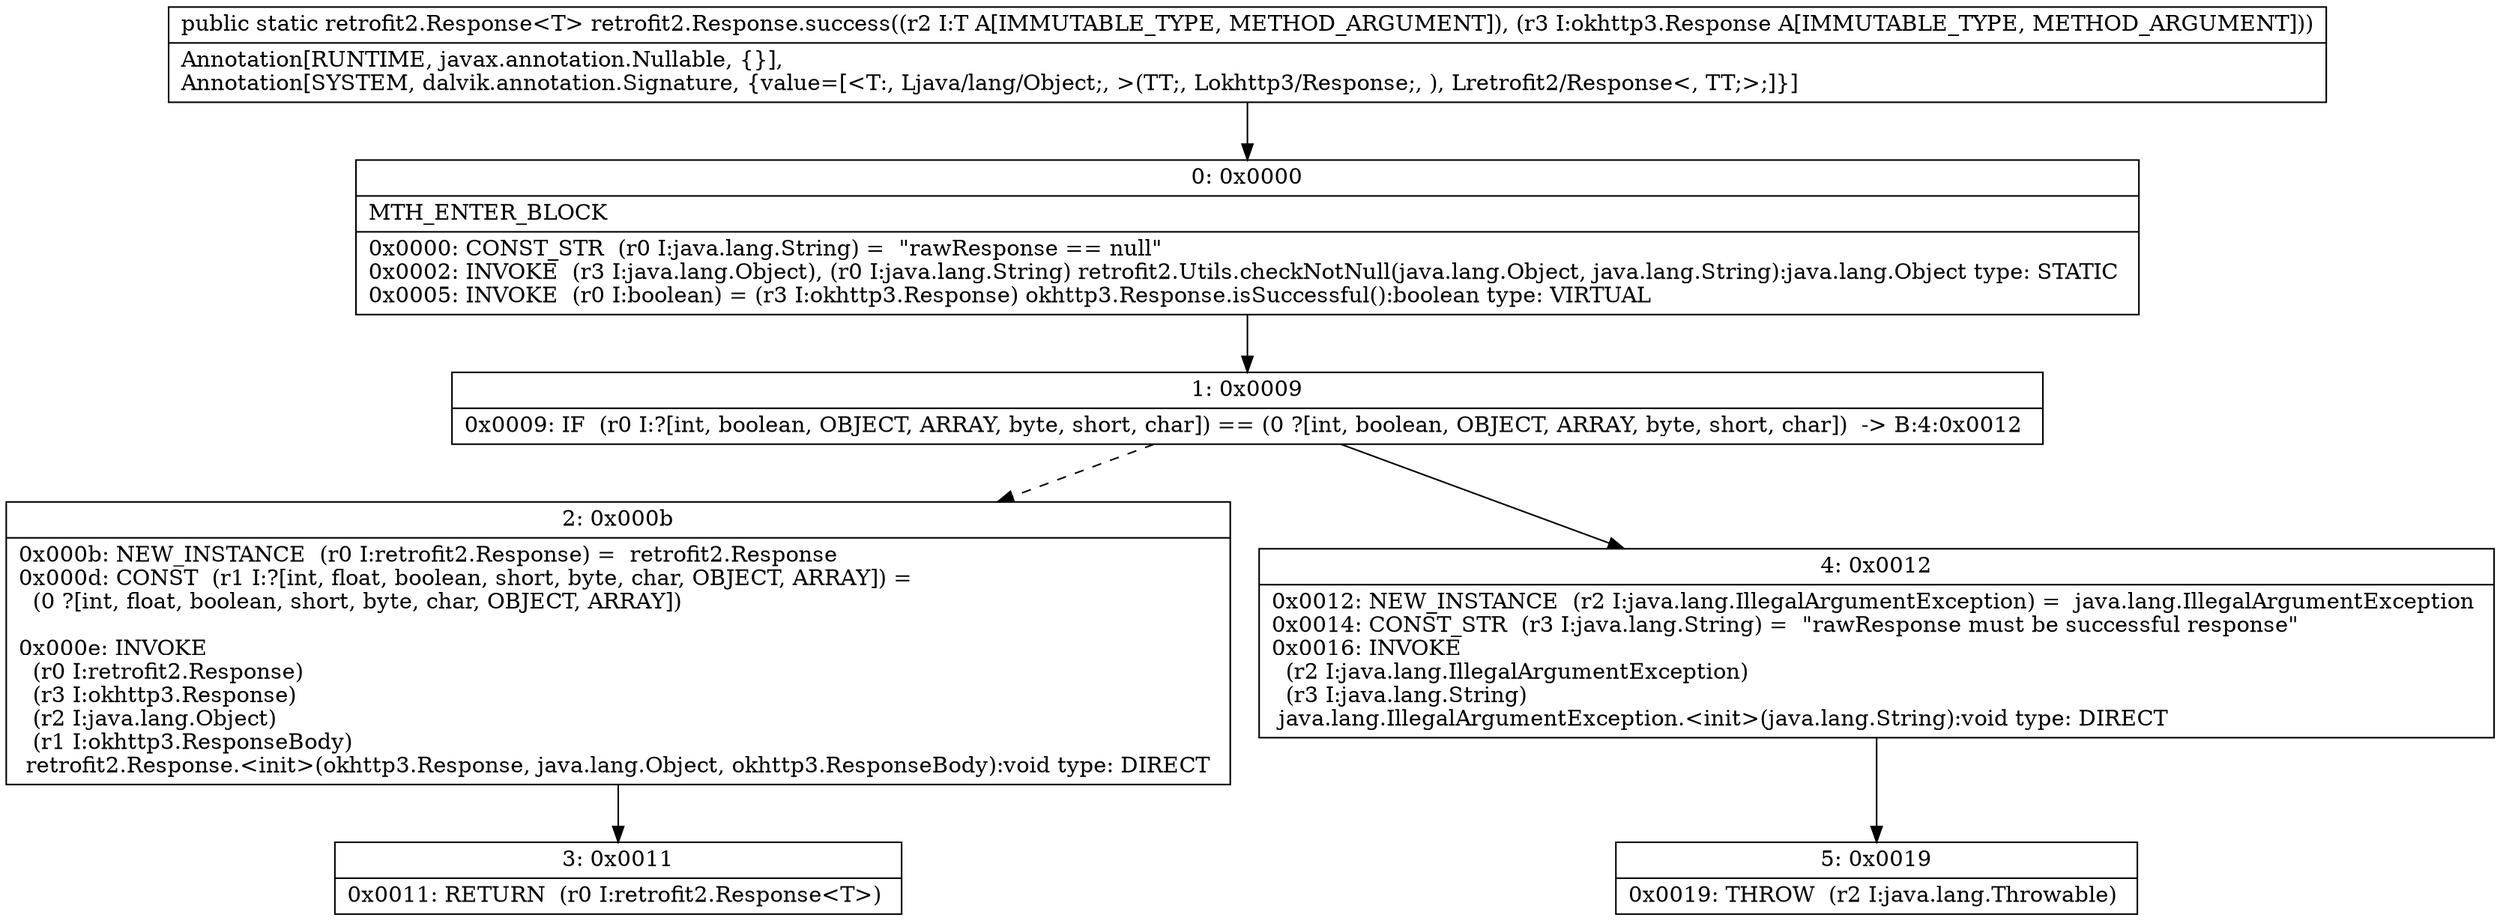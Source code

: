 digraph "CFG forretrofit2.Response.success(Ljava\/lang\/Object;Lokhttp3\/Response;)Lretrofit2\/Response;" {
Node_0 [shape=record,label="{0\:\ 0x0000|MTH_ENTER_BLOCK\l|0x0000: CONST_STR  (r0 I:java.lang.String) =  \"rawResponse == null\" \l0x0002: INVOKE  (r3 I:java.lang.Object), (r0 I:java.lang.String) retrofit2.Utils.checkNotNull(java.lang.Object, java.lang.String):java.lang.Object type: STATIC \l0x0005: INVOKE  (r0 I:boolean) = (r3 I:okhttp3.Response) okhttp3.Response.isSuccessful():boolean type: VIRTUAL \l}"];
Node_1 [shape=record,label="{1\:\ 0x0009|0x0009: IF  (r0 I:?[int, boolean, OBJECT, ARRAY, byte, short, char]) == (0 ?[int, boolean, OBJECT, ARRAY, byte, short, char])  \-\> B:4:0x0012 \l}"];
Node_2 [shape=record,label="{2\:\ 0x000b|0x000b: NEW_INSTANCE  (r0 I:retrofit2.Response) =  retrofit2.Response \l0x000d: CONST  (r1 I:?[int, float, boolean, short, byte, char, OBJECT, ARRAY]) = \l  (0 ?[int, float, boolean, short, byte, char, OBJECT, ARRAY])\l \l0x000e: INVOKE  \l  (r0 I:retrofit2.Response)\l  (r3 I:okhttp3.Response)\l  (r2 I:java.lang.Object)\l  (r1 I:okhttp3.ResponseBody)\l retrofit2.Response.\<init\>(okhttp3.Response, java.lang.Object, okhttp3.ResponseBody):void type: DIRECT \l}"];
Node_3 [shape=record,label="{3\:\ 0x0011|0x0011: RETURN  (r0 I:retrofit2.Response\<T\>) \l}"];
Node_4 [shape=record,label="{4\:\ 0x0012|0x0012: NEW_INSTANCE  (r2 I:java.lang.IllegalArgumentException) =  java.lang.IllegalArgumentException \l0x0014: CONST_STR  (r3 I:java.lang.String) =  \"rawResponse must be successful response\" \l0x0016: INVOKE  \l  (r2 I:java.lang.IllegalArgumentException)\l  (r3 I:java.lang.String)\l java.lang.IllegalArgumentException.\<init\>(java.lang.String):void type: DIRECT \l}"];
Node_5 [shape=record,label="{5\:\ 0x0019|0x0019: THROW  (r2 I:java.lang.Throwable) \l}"];
MethodNode[shape=record,label="{public static retrofit2.Response\<T\> retrofit2.Response.success((r2 I:T A[IMMUTABLE_TYPE, METHOD_ARGUMENT]), (r3 I:okhttp3.Response A[IMMUTABLE_TYPE, METHOD_ARGUMENT]))  | Annotation[RUNTIME, javax.annotation.Nullable, \{\}], \lAnnotation[SYSTEM, dalvik.annotation.Signature, \{value=[\<T:, Ljava\/lang\/Object;, \>(TT;, Lokhttp3\/Response;, ), Lretrofit2\/Response\<, TT;\>;]\}]\l}"];
MethodNode -> Node_0;
Node_0 -> Node_1;
Node_1 -> Node_2[style=dashed];
Node_1 -> Node_4;
Node_2 -> Node_3;
Node_4 -> Node_5;
}

